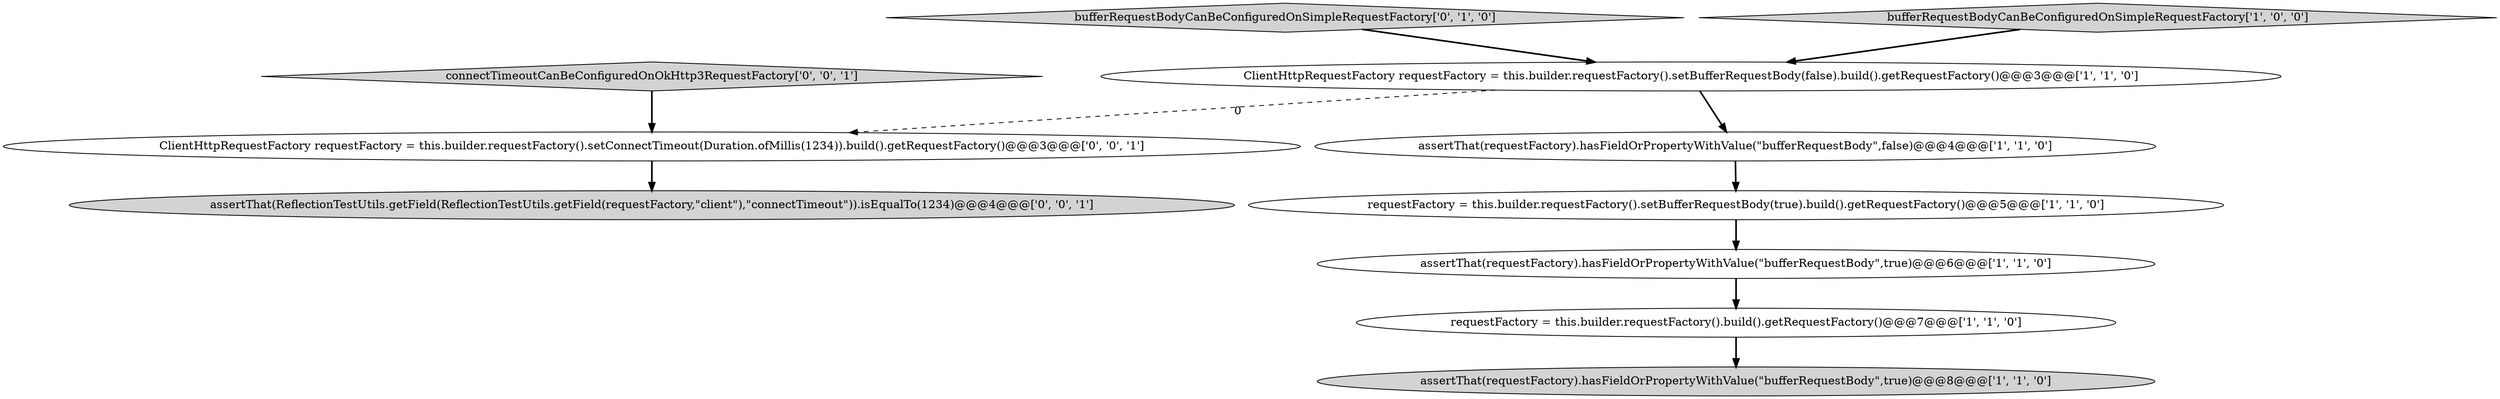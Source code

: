 digraph {
1 [style = filled, label = "ClientHttpRequestFactory requestFactory = this.builder.requestFactory().setBufferRequestBody(false).build().getRequestFactory()@@@3@@@['1', '1', '0']", fillcolor = white, shape = ellipse image = "AAA0AAABBB1BBB"];
7 [style = filled, label = "bufferRequestBodyCanBeConfiguredOnSimpleRequestFactory['0', '1', '0']", fillcolor = lightgray, shape = diamond image = "AAA0AAABBB2BBB"];
4 [style = filled, label = "assertThat(requestFactory).hasFieldOrPropertyWithValue(\"bufferRequestBody\",false)@@@4@@@['1', '1', '0']", fillcolor = white, shape = ellipse image = "AAA0AAABBB1BBB"];
8 [style = filled, label = "ClientHttpRequestFactory requestFactory = this.builder.requestFactory().setConnectTimeout(Duration.ofMillis(1234)).build().getRequestFactory()@@@3@@@['0', '0', '1']", fillcolor = white, shape = ellipse image = "AAA0AAABBB3BBB"];
6 [style = filled, label = "bufferRequestBodyCanBeConfiguredOnSimpleRequestFactory['1', '0', '0']", fillcolor = lightgray, shape = diamond image = "AAA0AAABBB1BBB"];
0 [style = filled, label = "assertThat(requestFactory).hasFieldOrPropertyWithValue(\"bufferRequestBody\",true)@@@8@@@['1', '1', '0']", fillcolor = lightgray, shape = ellipse image = "AAA0AAABBB1BBB"];
10 [style = filled, label = "connectTimeoutCanBeConfiguredOnOkHttp3RequestFactory['0', '0', '1']", fillcolor = lightgray, shape = diamond image = "AAA0AAABBB3BBB"];
9 [style = filled, label = "assertThat(ReflectionTestUtils.getField(ReflectionTestUtils.getField(requestFactory,\"client\"),\"connectTimeout\")).isEqualTo(1234)@@@4@@@['0', '0', '1']", fillcolor = lightgray, shape = ellipse image = "AAA0AAABBB3BBB"];
2 [style = filled, label = "assertThat(requestFactory).hasFieldOrPropertyWithValue(\"bufferRequestBody\",true)@@@6@@@['1', '1', '0']", fillcolor = white, shape = ellipse image = "AAA0AAABBB1BBB"];
3 [style = filled, label = "requestFactory = this.builder.requestFactory().build().getRequestFactory()@@@7@@@['1', '1', '0']", fillcolor = white, shape = ellipse image = "AAA0AAABBB1BBB"];
5 [style = filled, label = "requestFactory = this.builder.requestFactory().setBufferRequestBody(true).build().getRequestFactory()@@@5@@@['1', '1', '0']", fillcolor = white, shape = ellipse image = "AAA0AAABBB1BBB"];
6->1 [style = bold, label=""];
1->8 [style = dashed, label="0"];
5->2 [style = bold, label=""];
1->4 [style = bold, label=""];
7->1 [style = bold, label=""];
10->8 [style = bold, label=""];
4->5 [style = bold, label=""];
3->0 [style = bold, label=""];
2->3 [style = bold, label=""];
8->9 [style = bold, label=""];
}
